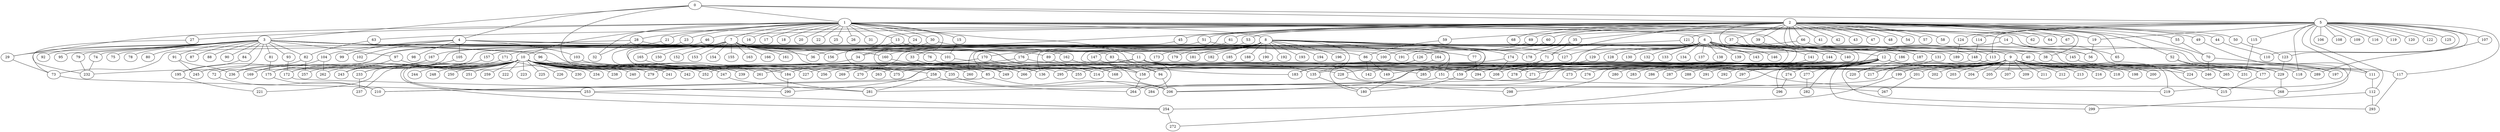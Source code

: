 
graph graphname {
    0 -- 1
0 -- 2
0 -- 3
0 -- 4
0 -- 5
0 -- 247
1 -- 6
1 -- 7
1 -- 8
1 -- 9
1 -- 10
1 -- 11
1 -- 12
1 -- 13
1 -- 14
1 -- 15
1 -- 16
1 -- 17
1 -- 18
1 -- 19
1 -- 20
1 -- 21
1 -- 22
1 -- 23
1 -- 24
1 -- 25
1 -- 26
1 -- 27
1 -- 28
1 -- 29
1 -- 30
1 -- 31
1 -- 32
1 -- 33
1 -- 111
2 -- 34
2 -- 35
2 -- 36
2 -- 37
2 -- 38
2 -- 39
2 -- 40
2 -- 41
2 -- 42
2 -- 43
2 -- 44
2 -- 45
2 -- 46
2 -- 47
2 -- 48
2 -- 49
2 -- 50
2 -- 51
2 -- 52
2 -- 53
2 -- 54
2 -- 55
2 -- 56
2 -- 57
2 -- 58
2 -- 59
2 -- 60
2 -- 61
2 -- 62
2 -- 63
2 -- 64
2 -- 65
2 -- 66
2 -- 67
2 -- 68
2 -- 69
2 -- 70
2 -- 71
2 -- 144
2 -- 160
3 -- 72
3 -- 73
3 -- 74
3 -- 75
3 -- 76
3 -- 77
3 -- 78
3 -- 79
3 -- 80
3 -- 81
3 -- 82
3 -- 83
3 -- 84
3 -- 85
3 -- 86
3 -- 87
3 -- 88
3 -- 89
3 -- 90
3 -- 91
3 -- 92
3 -- 93
3 -- 94
3 -- 95
3 -- 96
3 -- 97
3 -- 36
4 -- 98
4 -- 99
4 -- 100
4 -- 101
4 -- 102
4 -- 103
4 -- 104
4 -- 105
5 -- 106
5 -- 107
5 -- 108
5 -- 109
5 -- 110
5 -- 111
5 -- 112
5 -- 113
5 -- 114
5 -- 115
5 -- 116
5 -- 117
5 -- 118
5 -- 119
5 -- 120
5 -- 121
5 -- 122
5 -- 123
5 -- 124
5 -- 125
5 -- 126
5 -- 19
6 -- 128
6 -- 130
6 -- 131
6 -- 132
6 -- 133
6 -- 134
6 -- 129
6 -- 136
6 -- 137
6 -- 138
6 -- 139
6 -- 140
6 -- 141
6 -- 142
6 -- 143
6 -- 144
6 -- 145
6 -- 146
6 -- 147
6 -- 148
6 -- 149
6 -- 135
6 -- 127
7 -- 160
7 -- 162
7 -- 163
7 -- 164
7 -- 165
7 -- 166
7 -- 161
7 -- 168
7 -- 169
7 -- 167
7 -- 150
7 -- 151
7 -- 152
7 -- 153
7 -- 154
7 -- 155
7 -- 156
7 -- 157
7 -- 158
7 -- 159
8 -- 170
8 -- 171
8 -- 172
8 -- 173
8 -- 174
8 -- 175
8 -- 176
8 -- 177
8 -- 178
8 -- 179
8 -- 180
8 -- 181
8 -- 182
8 -- 183
8 -- 184
8 -- 185
8 -- 186
8 -- 187
8 -- 188
8 -- 189
8 -- 190
8 -- 191
8 -- 192
8 -- 193
8 -- 194
8 -- 195
8 -- 196
9 -- 197
9 -- 198
9 -- 199
9 -- 200
9 -- 201
9 -- 202
9 -- 203
9 -- 204
9 -- 205
9 -- 206
9 -- 207
9 -- 208
9 -- 209
9 -- 210
9 -- 211
9 -- 212
9 -- 213
9 -- 214
9 -- 215
9 -- 216
9 -- 217
9 -- 218
9 -- 219
9 -- 220
10 -- 256
10 -- 258
10 -- 259
10 -- 260
10 -- 261
10 -- 262
10 -- 257
10 -- 221
10 -- 222
10 -- 223
10 -- 224
10 -- 225
10 -- 226
10 -- 227
10 -- 228
10 -- 229
10 -- 230
10 -- 231
10 -- 232
10 -- 233
10 -- 234
10 -- 235
10 -- 236
10 -- 237
10 -- 238
10 -- 239
10 -- 240
10 -- 241
10 -- 242
10 -- 243
10 -- 244
10 -- 245
10 -- 246
10 -- 247
10 -- 248
10 -- 249
10 -- 250
10 -- 251
10 -- 252
10 -- 253
10 -- 254
10 -- 255
10 -- 295
11 -- 263
11 -- 264
11 -- 265
11 -- 266
11 -- 267
11 -- 268
11 -- 269
11 -- 270
11 -- 271
11 -- 118
12 -- 272
12 -- 273
12 -- 274
12 -- 275
12 -- 276
12 -- 277
12 -- 278
12 -- 279
12 -- 280
12 -- 281
12 -- 282
12 -- 283
12 -- 284
12 -- 285
12 -- 286
12 -- 287
12 -- 288
12 -- 289
12 -- 290
12 -- 291
12 -- 292
12 -- 293
12 -- 294
12 -- 295
12 -- 296
12 -- 297
12 -- 298
12 -- 299
12 -- 117
13 -- 156
13 -- 183
14 -- 56
14 -- 65
14 -- 229
14 -- 271
15 -- 101
19 -- 56
21 -- 239
23 -- 184
24 -- 266
27 -- 232
28 -- 32
28 -- 29
28 -- 38
29 -- 73
30 -- 34
30 -- 228
33 -- 266
33 -- 136
34 -- 252
35 -- 178
35 -- 71
37 -- 294
37 -- 140
38 -- 224
39 -- 113
40 -- 271
40 -- 224
44 -- 110
45 -- 85
46 -- 281
49 -- 219
50 -- 123
51 -- 127
51 -- 73
52 -- 197
52 -- 265
53 -- 249
55 -- 70
59 -- 86
60 -- 191
61 -- 260
63 -- 82
66 -- 89
66 -- 268
69 -- 100
70 -- 246
70 -- 111
71 -- 183
71 -- 278
72 -- 210
73 -- 253
74 -- 232
76 -- 214
77 -- 294
79 -- 232
81 -- 175
82 -- 236
82 -- 257
83 -- 94
83 -- 135
84 -- 195
85 -- 210
85 -- 206
86 -- 149
86 -- 142
89 -- 168
91 -- 236
91 -- 245
93 -- 172
94 -- 206
96 -- 252
97 -- 243
97 -- 279
101 -- 136
103 -- 275
104 -- 169
104 -- 262
105 -- 172
107 -- 289
111 -- 112
112 -- 299
112 -- 293
113 -- 199
114 -- 148
115 -- 231
117 -- 293
121 -- 158
121 -- 187
123 -- 229
124 -- 189
126 -- 135
126 -- 158
129 -- 206
131 -- 217
135 -- 180
141 -- 151
144 -- 208
144 -- 159
145 -- 177
147 -- 158
148 -- 255
148 -- 229
151 -- 219
151 -- 253
157 -- 233
158 -- 264
159 -- 180
160 -- 266
162 -- 206
164 -- 180
165 -- 184
167 -- 175
170 -- 214
170 -- 261
171 -- 252
171 -- 233
172 -- 290
174 -- 256
174 -- 208
175 -- 210
176 -- 285
176 -- 227
177 -- 215
184 -- 290
186 -- 220
195 -- 221
199 -- 254
201 -- 267
228 -- 298
229 -- 268
233 -- 237
235 -- 284
247 -- 281
253 -- 254
254 -- 272
258 -- 264
258 -- 281
274 -- 296
277 -- 282

}
